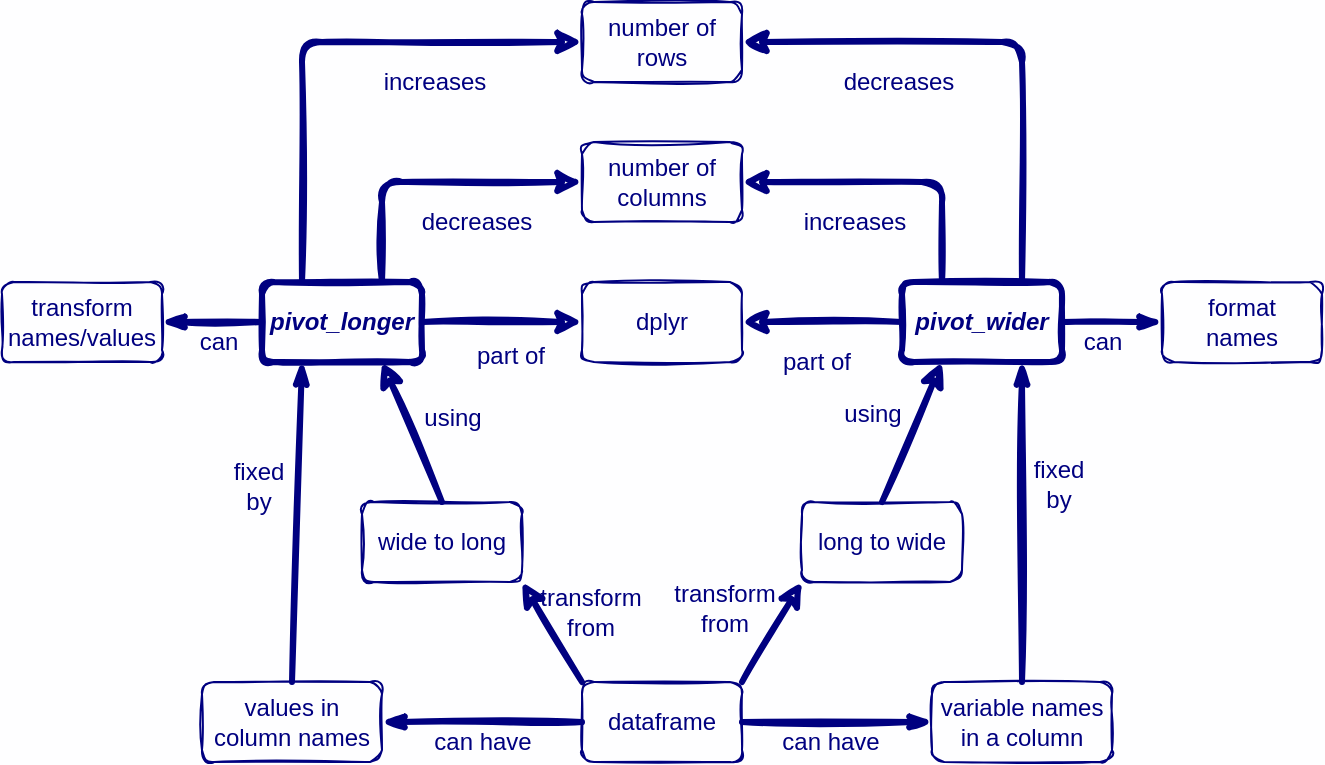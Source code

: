 <mxfile version="13.6.2" type="device"><diagram name="Page-1" id="42789a77-a242-8287-6e28-9cd8cfd52e62"><mxGraphModel dx="946" dy="680" grid="1" gridSize="10" guides="1" tooltips="1" connect="1" arrows="1" fold="1" page="1" pageScale="1" pageWidth="1100" pageHeight="850" background="#FEFEFF" math="0" shadow="0"><root><mxCell id="0"/><mxCell id="1" parent="0"/><mxCell id="Q8fEgzgGfGvltEnc6YPg-3" value="can have" style="edgeStyle=none;rounded=1;html=1;labelBackgroundColor=none;startArrow=none;startFill=0;startSize=5;endArrow=classicThin;endFill=1;endSize=5;jettySize=auto;orthogonalLoop=1;strokeWidth=3;fontFamily=Helvetica;fontSize=12;verticalAlign=middle;entryX=1;entryY=0.5;entryDx=0;entryDy=0;exitX=0;exitY=0.5;exitDx=0;exitDy=0;sketch=1;strokeColor=#000080;fontColor=#000080;" parent="1" source="Q8fEgzgGfGvltEnc6YPg-15" target="wNLI2_Lj2f9HIEGIZAwy-1" edge="1"><mxGeometry y="10" relative="1" as="geometry"><mxPoint x="70" y="490" as="sourcePoint"/><mxPoint x="280" y="460" as="targetPoint"/><mxPoint as="offset"/></mxGeometry></mxCell><mxCell id="Q8fEgzgGfGvltEnc6YPg-15" value="dataframe" style="rounded=1;whiteSpace=wrap;html=1;fontSize=12;fontFamily=Helvetica;fillColor=none;sketch=1;labelBackgroundColor=none;strokeColor=#000080;fontColor=#000080;" parent="1" vertex="1"><mxGeometry x="330" y="380" width="80" height="40" as="geometry"/></mxCell><mxCell id="Q8fEgzgGfGvltEnc6YPg-26" value="dplyr" style="rounded=1;whiteSpace=wrap;html=1;fontSize=12;fontFamily=Helvetica;fillColor=none;sketch=1;labelBackgroundColor=none;strokeColor=#000080;fontColor=#000080;" parent="1" vertex="1"><mxGeometry x="330.0" y="180" width="80" height="40" as="geometry"/></mxCell><mxCell id="Q8fEgzgGfGvltEnc6YPg-27" value="part of" style="endArrow=classic;html=1;strokeWidth=3;entryX=0;entryY=0.5;entryDx=0;entryDy=0;exitX=1;exitY=0.5;exitDx=0;exitDy=0;verticalAlign=middle;fontSize=12;labelBackgroundColor=none;fontFamily=Helvetica;sketch=1;strokeColor=#000080;fontColor=#000080;" parent="1" source="wNLI2_Lj2f9HIEGIZAwy-5" target="Q8fEgzgGfGvltEnc6YPg-26" edge="1"><mxGeometry x="0.103" y="-17" width="50" height="50" relative="1" as="geometry"><mxPoint x="640" y="108" as="sourcePoint"/><mxPoint x="572.96" y="285" as="targetPoint"/><Array as="points"/><mxPoint as="offset"/></mxGeometry></mxCell><mxCell id="wNLI2_Lj2f9HIEGIZAwy-1" value="values in&lt;br&gt;column names" style="rounded=1;whiteSpace=wrap;html=1;fontSize=12;fontFamily=Helvetica;fillColor=none;sketch=1;labelBackgroundColor=none;strokeColor=#000080;fontColor=#000080;" parent="1" vertex="1"><mxGeometry x="140" y="380" width="90" height="40" as="geometry"/></mxCell><mxCell id="wNLI2_Lj2f9HIEGIZAwy-2" value="variable names&lt;br&gt;in a column" style="rounded=1;whiteSpace=wrap;html=1;fontSize=12;fontFamily=Helvetica;fillColor=none;sketch=1;labelBackgroundColor=none;strokeColor=#000080;fontColor=#000080;" parent="1" vertex="1"><mxGeometry x="505" y="380" width="90" height="40" as="geometry"/></mxCell><mxCell id="wNLI2_Lj2f9HIEGIZAwy-3" value="wide to long" style="rounded=1;whiteSpace=wrap;html=1;fontSize=12;fontFamily=Helvetica;fillColor=none;sketch=1;labelBackgroundColor=none;strokeColor=#000080;fontColor=#000080;" parent="1" vertex="1"><mxGeometry x="220" y="290" width="80" height="40" as="geometry"/></mxCell><mxCell id="wNLI2_Lj2f9HIEGIZAwy-4" value="long to wide" style="rounded=1;whiteSpace=wrap;html=1;fontSize=12;fontFamily=Helvetica;fillColor=none;sketch=1;labelBackgroundColor=none;strokeColor=#000080;fontColor=#000080;" parent="1" vertex="1"><mxGeometry x="440" y="290" width="80" height="40" as="geometry"/></mxCell><mxCell id="wNLI2_Lj2f9HIEGIZAwy-7" value="part of" style="endArrow=classic;html=1;strokeWidth=3;entryX=1;entryY=0.5;entryDx=0;entryDy=0;exitX=0;exitY=0.5;exitDx=0;exitDy=0;verticalAlign=middle;fontSize=12;labelBackgroundColor=none;fontFamily=Helvetica;sketch=1;strokeColor=#000080;fontColor=#000080;" parent="1" source="wNLI2_Lj2f9HIEGIZAwy-6" target="Q8fEgzgGfGvltEnc6YPg-26" edge="1"><mxGeometry x="0.091" y="20" width="50" height="50" relative="1" as="geometry"><mxPoint x="250" y="210" as="sourcePoint"/><mxPoint x="340" y="210" as="targetPoint"/><Array as="points"/><mxPoint as="offset"/></mxGeometry></mxCell><mxCell id="wNLI2_Lj2f9HIEGIZAwy-8" value="number of columns" style="rounded=1;whiteSpace=wrap;html=1;fontSize=12;fontFamily=Helvetica;fillColor=none;sketch=1;labelBackgroundColor=none;strokeColor=#000080;fontColor=#000080;" parent="1" vertex="1"><mxGeometry x="330" y="110" width="80" height="40" as="geometry"/></mxCell><mxCell id="wNLI2_Lj2f9HIEGIZAwy-9" value="number of rows" style="rounded=1;whiteSpace=wrap;html=1;fontSize=12;fontFamily=Helvetica;fillColor=none;sketch=1;labelBackgroundColor=none;strokeColor=#000080;fontColor=#000080;" parent="1" vertex="1"><mxGeometry x="330" y="40" width="80" height="40" as="geometry"/></mxCell><mxCell id="wNLI2_Lj2f9HIEGIZAwy-10" value="transform&lt;br&gt;names/values" style="rounded=1;whiteSpace=wrap;html=1;fontSize=12;fontFamily=Helvetica;fillColor=none;sketch=1;labelBackgroundColor=none;strokeColor=#000080;fontColor=#000080;" parent="1" vertex="1"><mxGeometry x="40" y="180" width="80" height="40" as="geometry"/></mxCell><mxCell id="wNLI2_Lj2f9HIEGIZAwy-11" value="increases" style="endArrow=classic;html=1;strokeWidth=3;entryX=0;entryY=0.5;entryDx=0;entryDy=0;exitX=0.25;exitY=0;exitDx=0;exitDy=0;verticalAlign=middle;fontSize=12;labelBackgroundColor=none;fontFamily=Helvetica;sketch=1;strokeColor=#000080;fontColor=#000080;" parent="1" source="wNLI2_Lj2f9HIEGIZAwy-5" target="wNLI2_Lj2f9HIEGIZAwy-9" edge="1"><mxGeometry x="0.429" y="-20" width="50" height="50" relative="1" as="geometry"><mxPoint x="250" y="210" as="sourcePoint"/><mxPoint x="340" y="210" as="targetPoint"/><Array as="points"><mxPoint x="190" y="60"/></Array><mxPoint as="offset"/></mxGeometry></mxCell><mxCell id="wNLI2_Lj2f9HIEGIZAwy-12" value="decreases" style="endArrow=classic;html=1;strokeWidth=3;entryX=0;entryY=0.5;entryDx=0;entryDy=0;exitX=0.75;exitY=0;exitDx=0;exitDy=0;verticalAlign=middle;fontSize=12;labelBackgroundColor=none;fontFamily=Helvetica;sketch=1;strokeColor=#000080;fontColor=#000080;" parent="1" source="wNLI2_Lj2f9HIEGIZAwy-5" target="wNLI2_Lj2f9HIEGIZAwy-8" edge="1"><mxGeometry x="0.294" y="-20" width="50" height="50" relative="1" as="geometry"><mxPoint x="190" y="190" as="sourcePoint"/><mxPoint x="340" y="60" as="targetPoint"/><Array as="points"><mxPoint x="230" y="130"/></Array><mxPoint as="offset"/></mxGeometry></mxCell><mxCell id="wNLI2_Lj2f9HIEGIZAwy-13" value="increases" style="endArrow=classic;html=1;strokeWidth=3;entryX=1;entryY=0.5;entryDx=0;entryDy=0;exitX=0.25;exitY=0;exitDx=0;exitDy=0;verticalAlign=middle;fontSize=12;labelBackgroundColor=none;fontFamily=Helvetica;sketch=1;strokeColor=#000080;fontColor=#000080;" parent="1" source="wNLI2_Lj2f9HIEGIZAwy-6" target="wNLI2_Lj2f9HIEGIZAwy-8" edge="1"><mxGeometry x="0.263" y="20" width="50" height="50" relative="1" as="geometry"><mxPoint x="230" y="190" as="sourcePoint"/><mxPoint x="340" y="130" as="targetPoint"/><Array as="points"><mxPoint x="510" y="130"/></Array><mxPoint as="offset"/></mxGeometry></mxCell><mxCell id="wNLI2_Lj2f9HIEGIZAwy-14" value="decreases" style="endArrow=classic;html=1;strokeWidth=3;entryX=1;entryY=0.5;entryDx=0;entryDy=0;exitX=0.75;exitY=0;exitDx=0;exitDy=0;verticalAlign=middle;fontSize=12;labelBackgroundColor=none;fontFamily=Helvetica;sketch=1;strokeColor=#000080;fontColor=#000080;" parent="1" source="wNLI2_Lj2f9HIEGIZAwy-6" target="wNLI2_Lj2f9HIEGIZAwy-9" edge="1"><mxGeometry x="0.4" y="20" width="50" height="50" relative="1" as="geometry"><mxPoint x="190" y="190" as="sourcePoint"/><mxPoint x="340" y="60" as="targetPoint"/><Array as="points"><mxPoint x="550" y="60"/></Array><mxPoint as="offset"/></mxGeometry></mxCell><mxCell id="wNLI2_Lj2f9HIEGIZAwy-15" value="format&lt;br&gt;names" style="rounded=1;whiteSpace=wrap;html=1;fontSize=12;fontFamily=Helvetica;fillColor=none;sketch=1;labelBackgroundColor=none;strokeColor=#000080;fontColor=#000080;" parent="1" vertex="1"><mxGeometry x="620" y="180" width="80" height="40" as="geometry"/></mxCell><mxCell id="wNLI2_Lj2f9HIEGIZAwy-16" value="can have" style="edgeStyle=none;rounded=1;html=1;labelBackgroundColor=none;startArrow=none;startFill=0;startSize=5;endArrow=classicThin;endFill=1;endSize=5;jettySize=auto;orthogonalLoop=1;strokeWidth=3;fontFamily=Helvetica;fontSize=12;verticalAlign=middle;entryX=0;entryY=0.5;entryDx=0;entryDy=0;exitX=1;exitY=0.5;exitDx=0;exitDy=0;sketch=1;strokeColor=#000080;fontColor=#000080;" parent="1" source="Q8fEgzgGfGvltEnc6YPg-15" target="wNLI2_Lj2f9HIEGIZAwy-2" edge="1"><mxGeometry x="-0.077" y="-10" relative="1" as="geometry"><mxPoint x="340" y="410" as="sourcePoint"/><mxPoint x="240" y="410" as="targetPoint"/><mxPoint as="offset"/></mxGeometry></mxCell><mxCell id="wNLI2_Lj2f9HIEGIZAwy-17" value="transform&lt;br&gt;from" style="endArrow=classic;html=1;strokeWidth=3;entryX=1;entryY=1;entryDx=0;entryDy=0;exitX=0;exitY=0;exitDx=0;exitDy=0;verticalAlign=middle;fontSize=12;labelBackgroundColor=none;fontFamily=Helvetica;sketch=1;strokeColor=#000080;fontColor=#000080;" parent="1" source="Q8fEgzgGfGvltEnc6YPg-15" target="wNLI2_Lj2f9HIEGIZAwy-3" edge="1"><mxGeometry x="-0.046" y="-21" width="50" height="50" relative="1" as="geometry"><mxPoint x="250" y="210" as="sourcePoint"/><mxPoint x="340" y="210" as="targetPoint"/><Array as="points"/><mxPoint as="offset"/></mxGeometry></mxCell><mxCell id="wNLI2_Lj2f9HIEGIZAwy-18" value="transform&lt;br&gt;from" style="endArrow=classic;html=1;strokeWidth=3;entryX=0;entryY=1;entryDx=0;entryDy=0;exitX=1;exitY=0;exitDx=0;exitDy=0;verticalAlign=middle;fontSize=12;labelBackgroundColor=none;fontFamily=Helvetica;sketch=1;strokeColor=#000080;fontColor=#000080;" parent="1" source="Q8fEgzgGfGvltEnc6YPg-15" target="wNLI2_Lj2f9HIEGIZAwy-4" edge="1"><mxGeometry x="-0.101" y="26" width="50" height="50" relative="1" as="geometry"><mxPoint x="340" y="390" as="sourcePoint"/><mxPoint x="250" y="320" as="targetPoint"/><Array as="points"/><mxPoint y="-1" as="offset"/></mxGeometry></mxCell><mxCell id="wNLI2_Lj2f9HIEGIZAwy-19" value="fixed&lt;br&gt;by" style="edgeStyle=none;rounded=1;html=1;labelBackgroundColor=none;startArrow=none;startFill=0;startSize=5;endArrow=classicThin;endFill=1;endSize=5;jettySize=auto;orthogonalLoop=1;strokeWidth=3;fontFamily=Helvetica;fontSize=12;verticalAlign=middle;entryX=0.25;entryY=1;entryDx=0;entryDy=0;exitX=0.5;exitY=0;exitDx=0;exitDy=0;sketch=1;strokeColor=#000080;fontColor=#000080;" parent="1" source="wNLI2_Lj2f9HIEGIZAwy-1" target="wNLI2_Lj2f9HIEGIZAwy-5" edge="1"><mxGeometry x="0.211" y="20" relative="1" as="geometry"><mxPoint x="340" y="410" as="sourcePoint"/><mxPoint x="210" y="410" as="targetPoint"/><mxPoint as="offset"/></mxGeometry></mxCell><mxCell id="wNLI2_Lj2f9HIEGIZAwy-20" value="fixed&lt;br&gt;by" style="edgeStyle=none;rounded=1;html=1;labelBackgroundColor=none;startArrow=none;startFill=0;startSize=5;endArrow=classicThin;endFill=1;endSize=5;jettySize=auto;orthogonalLoop=1;strokeWidth=3;fontFamily=Helvetica;fontSize=12;verticalAlign=middle;entryX=0.75;entryY=1;entryDx=0;entryDy=0;exitX=0.5;exitY=0;exitDx=0;exitDy=0;sketch=1;strokeColor=#000080;fontColor=#000080;" parent="1" source="wNLI2_Lj2f9HIEGIZAwy-2" target="wNLI2_Lj2f9HIEGIZAwy-6" edge="1"><mxGeometry x="0.243" y="-18" relative="1" as="geometry"><mxPoint x="165" y="390" as="sourcePoint"/><mxPoint x="190" y="230" as="targetPoint"/><mxPoint as="offset"/></mxGeometry></mxCell><mxCell id="wNLI2_Lj2f9HIEGIZAwy-21" value="using" style="endArrow=classic;html=1;strokeWidth=3;entryX=0.75;entryY=1;entryDx=0;entryDy=0;exitX=0.5;exitY=0;exitDx=0;exitDy=0;verticalAlign=middle;fontSize=12;labelBackgroundColor=none;fontFamily=Helvetica;sketch=1;strokeColor=#000080;fontColor=#000080;" parent="1" source="wNLI2_Lj2f9HIEGIZAwy-3" target="wNLI2_Lj2f9HIEGIZAwy-5" edge="1"><mxGeometry x="-0.046" y="-21" width="50" height="50" relative="1" as="geometry"><mxPoint x="340" y="390" as="sourcePoint"/><mxPoint x="300" y="350" as="targetPoint"/><Array as="points"/><mxPoint as="offset"/></mxGeometry></mxCell><mxCell id="wNLI2_Lj2f9HIEGIZAwy-22" value="using" style="endArrow=classic;html=1;strokeWidth=3;entryX=0.25;entryY=1;entryDx=0;entryDy=0;exitX=0.5;exitY=0;exitDx=0;exitDy=0;verticalAlign=middle;fontSize=12;labelBackgroundColor=none;fontFamily=Helvetica;sketch=1;strokeColor=#000080;fontColor=#000080;" parent="1" source="wNLI2_Lj2f9HIEGIZAwy-4" target="wNLI2_Lj2f9HIEGIZAwy-6" edge="1"><mxGeometry y="22" width="50" height="50" relative="1" as="geometry"><mxPoint x="260" y="310" as="sourcePoint"/><mxPoint x="220" y="230" as="targetPoint"/><Array as="points"/><mxPoint as="offset"/></mxGeometry></mxCell><mxCell id="wNLI2_Lj2f9HIEGIZAwy-23" value="can" style="edgeStyle=none;rounded=1;html=1;labelBackgroundColor=none;startArrow=none;startFill=0;startSize=5;endArrow=classicThin;endFill=1;endSize=5;jettySize=auto;orthogonalLoop=1;strokeWidth=3;fontFamily=Helvetica;fontSize=12;verticalAlign=middle;entryX=1;entryY=0.5;entryDx=0;entryDy=0;exitX=0;exitY=0.5;exitDx=0;exitDy=0;sketch=1;strokeColor=#000080;fontColor=#000080;" parent="1" source="wNLI2_Lj2f9HIEGIZAwy-5" target="wNLI2_Lj2f9HIEGIZAwy-10" edge="1"><mxGeometry x="-0.091" y="10" relative="1" as="geometry"><mxPoint x="195" y="390" as="sourcePoint"/><mxPoint x="195" y="230" as="targetPoint"/><mxPoint as="offset"/></mxGeometry></mxCell><mxCell id="wNLI2_Lj2f9HIEGIZAwy-24" value="can" style="edgeStyle=none;rounded=1;html=1;labelBackgroundColor=none;startArrow=none;startFill=0;startSize=5;endArrow=classicThin;endFill=1;endSize=5;jettySize=auto;orthogonalLoop=1;strokeWidth=3;fontFamily=Helvetica;fontSize=12;verticalAlign=middle;exitX=1;exitY=0.5;exitDx=0;exitDy=0;entryX=0;entryY=0.5;entryDx=0;entryDy=0;sketch=1;strokeColor=#000080;fontColor=#000080;" parent="1" source="wNLI2_Lj2f9HIEGIZAwy-6" target="wNLI2_Lj2f9HIEGIZAwy-15" edge="1"><mxGeometry x="-0.2" y="-10" relative="1" as="geometry"><mxPoint x="155" y="210" as="sourcePoint"/><mxPoint x="610" y="290" as="targetPoint"/><mxPoint as="offset"/></mxGeometry></mxCell><mxCell id="wNLI2_Lj2f9HIEGIZAwy-5" value="pivot_longer" style="rounded=1;whiteSpace=wrap;html=1;fontSize=12;fontFamily=Helvetica;fillColor=none;fontStyle=3;strokeWidth=3;sketch=1;labelBackgroundColor=none;strokeColor=#000080;fontColor=#000080;" parent="1" vertex="1"><mxGeometry x="170" y="180" width="80" height="40" as="geometry"/></mxCell><mxCell id="wNLI2_Lj2f9HIEGIZAwy-6" value="pivot_wider" style="rounded=1;whiteSpace=wrap;html=1;fontSize=12;fontFamily=Helvetica;fillColor=none;fontStyle=3;strokeWidth=3;sketch=1;labelBackgroundColor=none;strokeColor=#000080;fontColor=#000080;" parent="1" vertex="1"><mxGeometry x="490" y="180" width="80" height="40" as="geometry"/></mxCell></root></mxGraphModel></diagram></mxfile>
